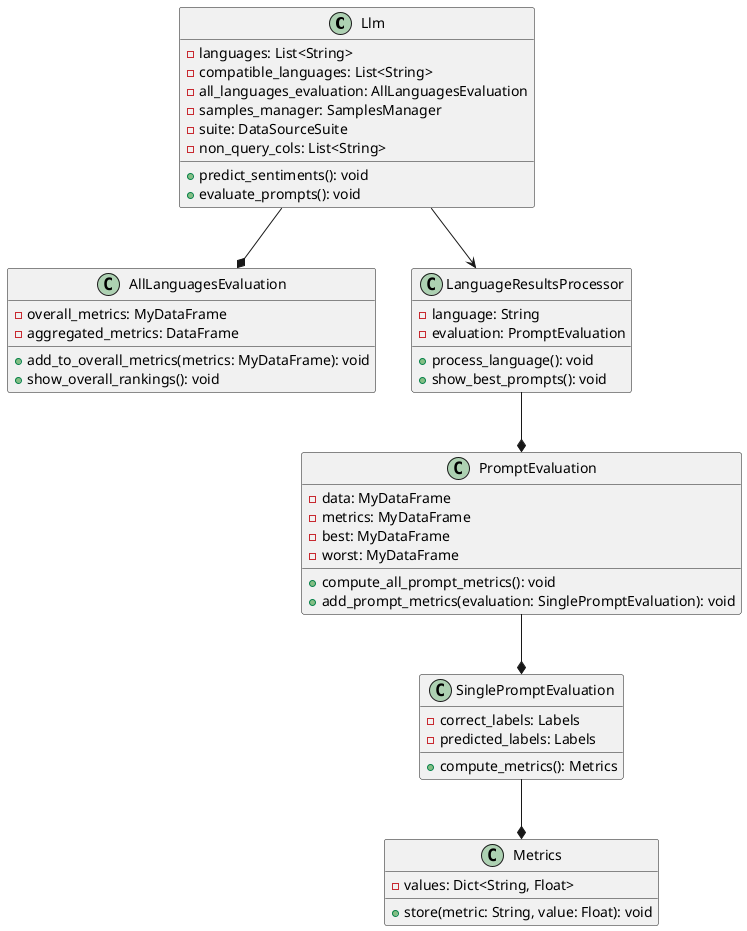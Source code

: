 @startuml
'https://plantuml.com/class-diagram

!define Abstract abstract class

class Llm {
  - languages: List<String>
  - compatible_languages: List<String>
  - all_languages_evaluation: AllLanguagesEvaluation
  - samples_manager: SamplesManager
  - suite: DataSourceSuite
  - non_query_cols: List<String>
  + predict_sentiments(): void
  + evaluate_prompts(): void
}

class AllLanguagesEvaluation {
  - overall_metrics: MyDataFrame
  - aggregated_metrics: DataFrame
  + add_to_overall_metrics(metrics: MyDataFrame): void
  + show_overall_rankings(): void
}

class LanguageResultsProcessor {
  - language: String
  - evaluation: PromptEvaluation
  + process_language(): void
  + show_best_prompts(): void
}

class PromptEvaluation {
  - data: MyDataFrame
  - metrics: MyDataFrame
  - best: MyDataFrame
  - worst: MyDataFrame
  + compute_all_prompt_metrics(): void
  + add_prompt_metrics(evaluation: SinglePromptEvaluation): void
}

class SinglePromptEvaluation {
  - correct_labels: Labels
  - predicted_labels: Labels
  + compute_metrics(): Metrics
}

class Metrics {
  - values: Dict<String, Float>
  + store(metric: String, value: Float): void
}

Llm --* AllLanguagesEvaluation
Llm --> LanguageResultsProcessor
LanguageResultsProcessor --* PromptEvaluation
PromptEvaluation --* SinglePromptEvaluation
SinglePromptEvaluation --* Metrics
@enduml